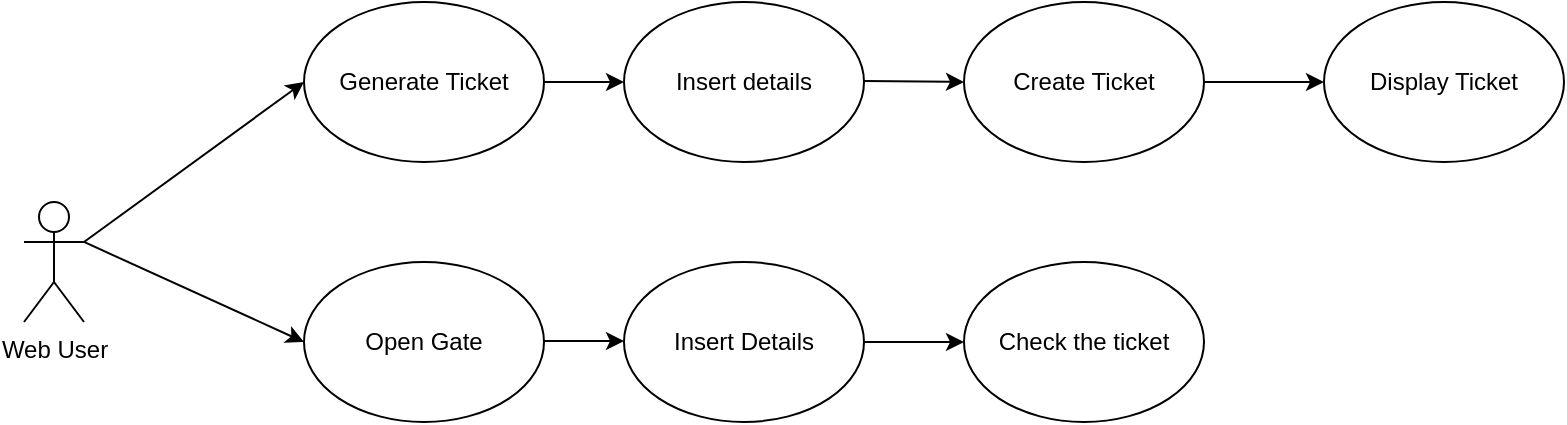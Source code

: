 <mxfile version="13.10.4" type="github">
  <diagram id="sl6RY_0ubPZve0owpfZB" name="Page-1">
    <mxGraphModel dx="1422" dy="794" grid="1" gridSize="10" guides="1" tooltips="1" connect="1" arrows="1" fold="1" page="1" pageScale="1" pageWidth="827" pageHeight="1169" math="0" shadow="0">
      <root>
        <mxCell id="0" />
        <mxCell id="1" parent="0" />
        <mxCell id="LA3idthI7YxttZNsIavN-1" value="Web User" style="shape=umlActor;verticalLabelPosition=bottom;verticalAlign=top;html=1;outlineConnect=0;" vertex="1" parent="1">
          <mxGeometry x="100" y="210" width="30" height="60" as="geometry" />
        </mxCell>
        <mxCell id="LA3idthI7YxttZNsIavN-5" value="Generate Ticket" style="ellipse;whiteSpace=wrap;html=1;" vertex="1" parent="1">
          <mxGeometry x="240" y="110" width="120" height="80" as="geometry" />
        </mxCell>
        <mxCell id="LA3idthI7YxttZNsIavN-7" value="" style="endArrow=classic;html=1;exitX=1;exitY=0.333;exitDx=0;exitDy=0;exitPerimeter=0;entryX=0;entryY=0.5;entryDx=0;entryDy=0;" edge="1" parent="1" source="LA3idthI7YxttZNsIavN-1" target="LA3idthI7YxttZNsIavN-5">
          <mxGeometry width="50" height="50" relative="1" as="geometry">
            <mxPoint x="170" y="126.667" as="sourcePoint" />
            <mxPoint x="240" y="110" as="targetPoint" />
          </mxGeometry>
        </mxCell>
        <mxCell id="LA3idthI7YxttZNsIavN-9" value="Open Gate" style="ellipse;whiteSpace=wrap;html=1;" vertex="1" parent="1">
          <mxGeometry x="240" y="240" width="120" height="80" as="geometry" />
        </mxCell>
        <mxCell id="LA3idthI7YxttZNsIavN-10" value="" style="endArrow=classic;html=1;exitX=1;exitY=0.333;exitDx=0;exitDy=0;exitPerimeter=0;entryX=0;entryY=0.5;entryDx=0;entryDy=0;" edge="1" parent="1" source="LA3idthI7YxttZNsIavN-1" target="LA3idthI7YxttZNsIavN-9">
          <mxGeometry width="50" height="50" relative="1" as="geometry">
            <mxPoint x="140" y="260" as="sourcePoint" />
            <mxPoint x="250" y="190" as="targetPoint" />
          </mxGeometry>
        </mxCell>
        <mxCell id="LA3idthI7YxttZNsIavN-11" value="" style="endArrow=classic;html=1;exitX=1;exitY=0.5;exitDx=0;exitDy=0;entryX=0;entryY=0.5;entryDx=0;entryDy=0;" edge="1" parent="1" source="LA3idthI7YxttZNsIavN-5" target="LA3idthI7YxttZNsIavN-12">
          <mxGeometry width="50" height="50" relative="1" as="geometry">
            <mxPoint x="400" y="140" as="sourcePoint" />
            <mxPoint x="420" y="150" as="targetPoint" />
          </mxGeometry>
        </mxCell>
        <mxCell id="LA3idthI7YxttZNsIavN-12" value="Insert details" style="ellipse;whiteSpace=wrap;html=1;" vertex="1" parent="1">
          <mxGeometry x="400" y="110" width="120" height="80" as="geometry" />
        </mxCell>
        <mxCell id="LA3idthI7YxttZNsIavN-13" value="" style="endArrow=classic;html=1;exitX=1;exitY=0.5;exitDx=0;exitDy=0;" edge="1" parent="1">
          <mxGeometry width="50" height="50" relative="1" as="geometry">
            <mxPoint x="520" y="149.5" as="sourcePoint" />
            <mxPoint x="570" y="150" as="targetPoint" />
          </mxGeometry>
        </mxCell>
        <mxCell id="LA3idthI7YxttZNsIavN-16" value="" style="endArrow=classic;html=1;exitX=1;exitY=0.5;exitDx=0;exitDy=0;entryX=0;entryY=0.5;entryDx=0;entryDy=0;" edge="1" parent="1">
          <mxGeometry width="50" height="50" relative="1" as="geometry">
            <mxPoint x="360" y="279.5" as="sourcePoint" />
            <mxPoint x="400" y="279.5" as="targetPoint" />
          </mxGeometry>
        </mxCell>
        <mxCell id="LA3idthI7YxttZNsIavN-17" value="Insert Details" style="ellipse;whiteSpace=wrap;html=1;" vertex="1" parent="1">
          <mxGeometry x="400" y="240" width="120" height="80" as="geometry" />
        </mxCell>
        <mxCell id="LA3idthI7YxttZNsIavN-19" value="" style="endArrow=classic;html=1;exitX=1;exitY=0.5;exitDx=0;exitDy=0;" edge="1" parent="1" source="LA3idthI7YxttZNsIavN-17">
          <mxGeometry width="50" height="50" relative="1" as="geometry">
            <mxPoint x="540" y="280" as="sourcePoint" />
            <mxPoint x="570" y="280" as="targetPoint" />
          </mxGeometry>
        </mxCell>
        <mxCell id="LA3idthI7YxttZNsIavN-37" value="Create Ticket" style="ellipse;whiteSpace=wrap;html=1;" vertex="1" parent="1">
          <mxGeometry x="570" y="110" width="120" height="80" as="geometry" />
        </mxCell>
        <mxCell id="LA3idthI7YxttZNsIavN-40" value="" style="endArrow=classic;html=1;exitX=1;exitY=0.5;exitDx=0;exitDy=0;" edge="1" parent="1" source="LA3idthI7YxttZNsIavN-37">
          <mxGeometry width="50" height="50" relative="1" as="geometry">
            <mxPoint x="640" y="450" as="sourcePoint" />
            <mxPoint x="750" y="150" as="targetPoint" />
          </mxGeometry>
        </mxCell>
        <mxCell id="LA3idthI7YxttZNsIavN-41" value="Display Ticket" style="ellipse;whiteSpace=wrap;html=1;" vertex="1" parent="1">
          <mxGeometry x="750" y="110" width="120" height="80" as="geometry" />
        </mxCell>
        <mxCell id="LA3idthI7YxttZNsIavN-43" value="Check the ticket" style="ellipse;whiteSpace=wrap;html=1;" vertex="1" parent="1">
          <mxGeometry x="570" y="240" width="120" height="80" as="geometry" />
        </mxCell>
      </root>
    </mxGraphModel>
  </diagram>
</mxfile>
